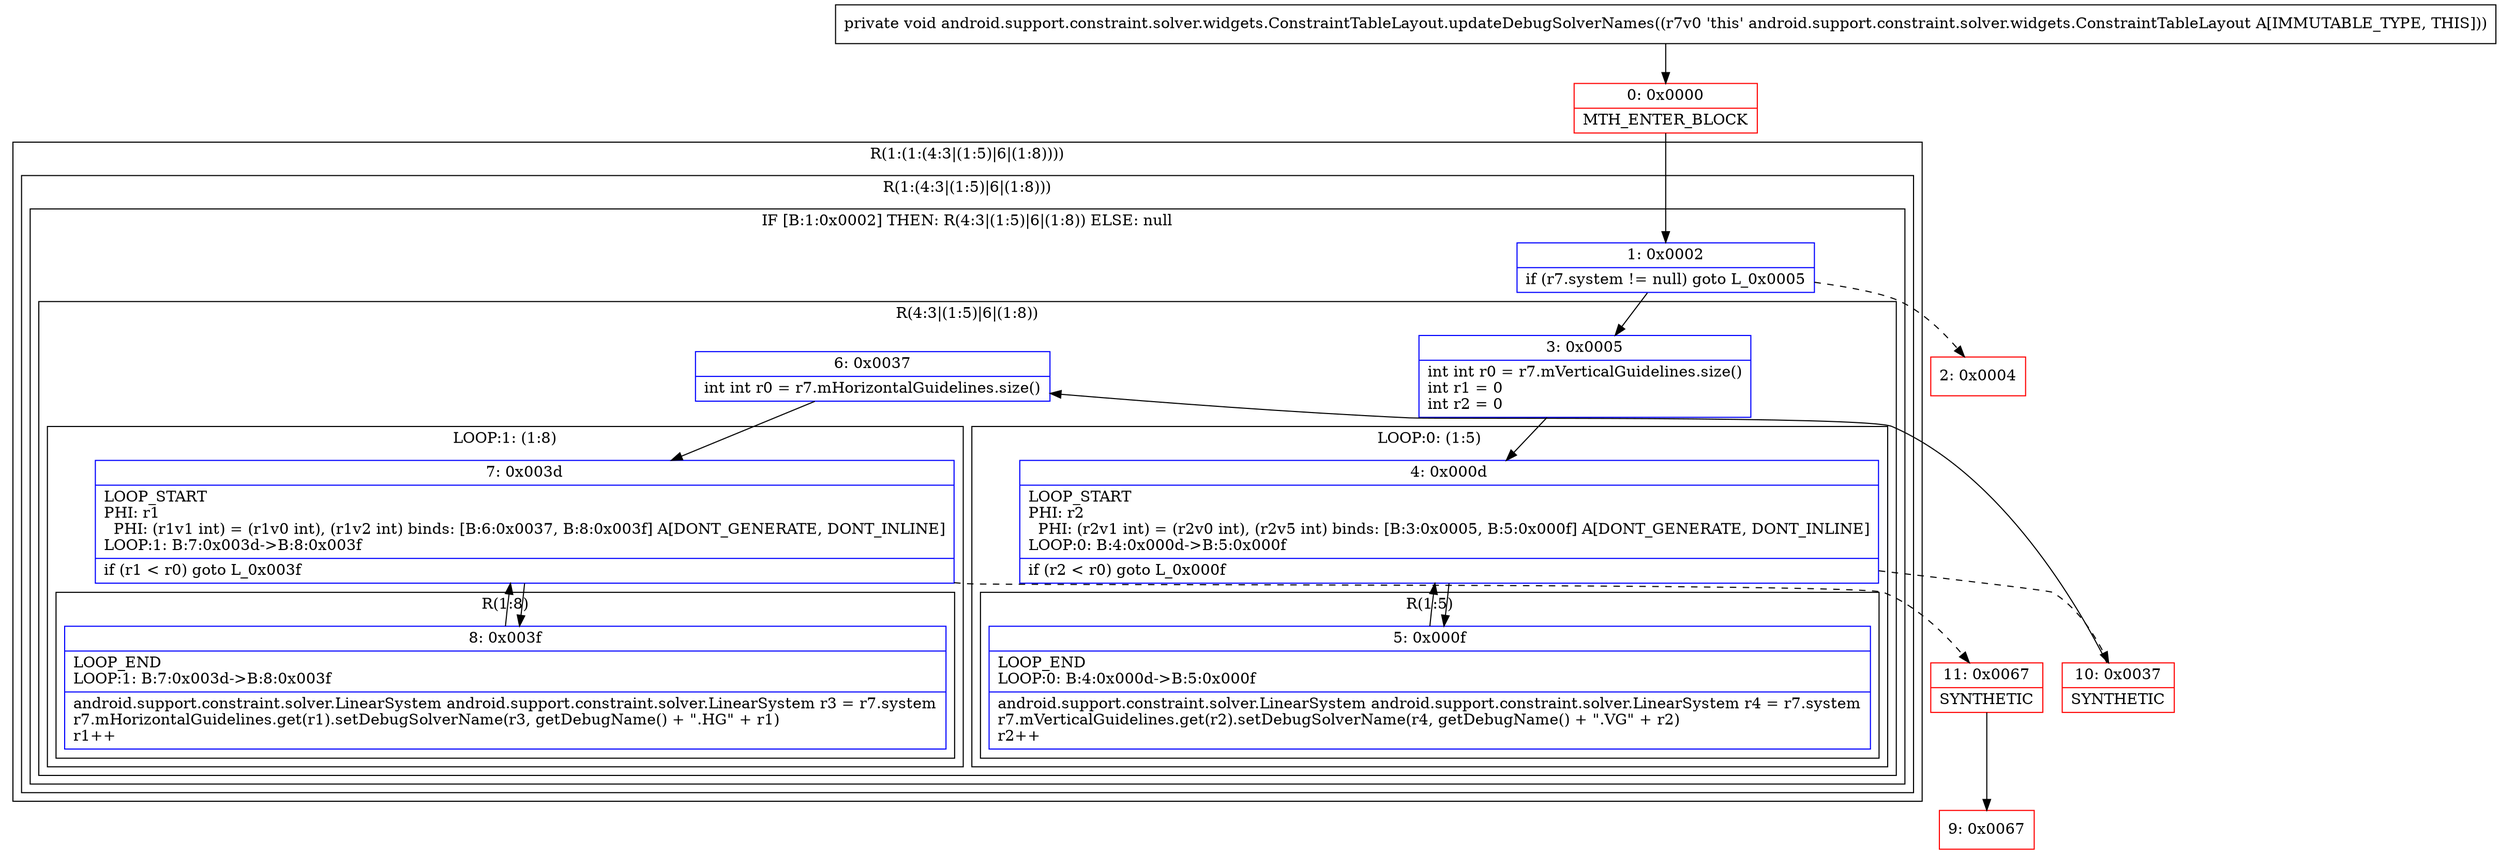 digraph "CFG forandroid.support.constraint.solver.widgets.ConstraintTableLayout.updateDebugSolverNames()V" {
subgraph cluster_Region_774091994 {
label = "R(1:(1:(4:3|(1:5)|6|(1:8))))";
node [shape=record,color=blue];
subgraph cluster_Region_46516286 {
label = "R(1:(4:3|(1:5)|6|(1:8)))";
node [shape=record,color=blue];
subgraph cluster_IfRegion_1083759507 {
label = "IF [B:1:0x0002] THEN: R(4:3|(1:5)|6|(1:8)) ELSE: null";
node [shape=record,color=blue];
Node_1 [shape=record,label="{1\:\ 0x0002|if (r7.system != null) goto L_0x0005\l}"];
subgraph cluster_Region_45351784 {
label = "R(4:3|(1:5)|6|(1:8))";
node [shape=record,color=blue];
Node_3 [shape=record,label="{3\:\ 0x0005|int int r0 = r7.mVerticalGuidelines.size()\lint r1 = 0\lint r2 = 0\l}"];
subgraph cluster_LoopRegion_1830307947 {
label = "LOOP:0: (1:5)";
node [shape=record,color=blue];
Node_4 [shape=record,label="{4\:\ 0x000d|LOOP_START\lPHI: r2 \l  PHI: (r2v1 int) = (r2v0 int), (r2v5 int) binds: [B:3:0x0005, B:5:0x000f] A[DONT_GENERATE, DONT_INLINE]\lLOOP:0: B:4:0x000d\-\>B:5:0x000f\l|if (r2 \< r0) goto L_0x000f\l}"];
subgraph cluster_Region_71075401 {
label = "R(1:5)";
node [shape=record,color=blue];
Node_5 [shape=record,label="{5\:\ 0x000f|LOOP_END\lLOOP:0: B:4:0x000d\-\>B:5:0x000f\l|android.support.constraint.solver.LinearSystem android.support.constraint.solver.LinearSystem r4 = r7.system\lr7.mVerticalGuidelines.get(r2).setDebugSolverName(r4, getDebugName() + \".VG\" + r2)\lr2++\l}"];
}
}
Node_6 [shape=record,label="{6\:\ 0x0037|int int r0 = r7.mHorizontalGuidelines.size()\l}"];
subgraph cluster_LoopRegion_1452126863 {
label = "LOOP:1: (1:8)";
node [shape=record,color=blue];
Node_7 [shape=record,label="{7\:\ 0x003d|LOOP_START\lPHI: r1 \l  PHI: (r1v1 int) = (r1v0 int), (r1v2 int) binds: [B:6:0x0037, B:8:0x003f] A[DONT_GENERATE, DONT_INLINE]\lLOOP:1: B:7:0x003d\-\>B:8:0x003f\l|if (r1 \< r0) goto L_0x003f\l}"];
subgraph cluster_Region_649162420 {
label = "R(1:8)";
node [shape=record,color=blue];
Node_8 [shape=record,label="{8\:\ 0x003f|LOOP_END\lLOOP:1: B:7:0x003d\-\>B:8:0x003f\l|android.support.constraint.solver.LinearSystem android.support.constraint.solver.LinearSystem r3 = r7.system\lr7.mHorizontalGuidelines.get(r1).setDebugSolverName(r3, getDebugName() + \".HG\" + r1)\lr1++\l}"];
}
}
}
}
}
}
Node_0 [shape=record,color=red,label="{0\:\ 0x0000|MTH_ENTER_BLOCK\l}"];
Node_2 [shape=record,color=red,label="{2\:\ 0x0004}"];
Node_9 [shape=record,color=red,label="{9\:\ 0x0067}"];
Node_10 [shape=record,color=red,label="{10\:\ 0x0037|SYNTHETIC\l}"];
Node_11 [shape=record,color=red,label="{11\:\ 0x0067|SYNTHETIC\l}"];
MethodNode[shape=record,label="{private void android.support.constraint.solver.widgets.ConstraintTableLayout.updateDebugSolverNames((r7v0 'this' android.support.constraint.solver.widgets.ConstraintTableLayout A[IMMUTABLE_TYPE, THIS])) }"];
MethodNode -> Node_0;
Node_1 -> Node_2[style=dashed];
Node_1 -> Node_3;
Node_3 -> Node_4;
Node_4 -> Node_5;
Node_4 -> Node_10[style=dashed];
Node_5 -> Node_4;
Node_6 -> Node_7;
Node_7 -> Node_8;
Node_7 -> Node_11[style=dashed];
Node_8 -> Node_7;
Node_0 -> Node_1;
Node_10 -> Node_6;
Node_11 -> Node_9;
}

